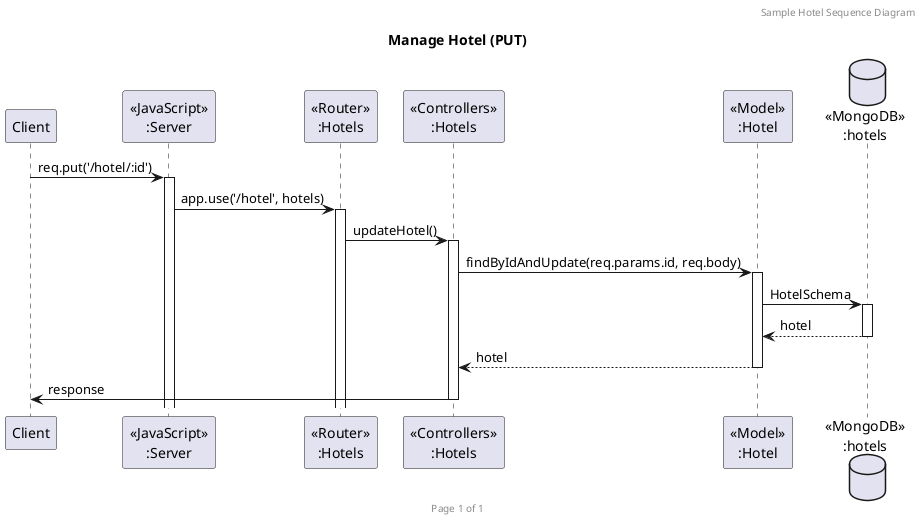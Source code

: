 @startuml Manage Hotel (PUT)

header Sample Hotel Sequence Diagram
footer Page %page% of %lastpage%
title "Manage Hotel (PUT)"

participant "Client" as client
participant "<<JavaScript>>\n:Server" as server
participant "<<Router>>\n:Hotels" as routerHotels
participant "<<Controllers>>\n:Hotels" as controllersHotels
participant "<<Model>>\n:Hotel" as modelHotel
database "<<MongoDB>>\n:hotels" as HotelsDatabase

client -> server ++:req.put('/hotel/:id')
server -> routerHotels ++:app.use('/hotel', hotels)
routerHotels -> controllersHotels ++:updateHotel()
controllersHotels -> modelHotel ++:findByIdAndUpdate(req.params.id, req.body)
modelHotel -> HotelsDatabase ++: HotelSchema
HotelsDatabase --> modelHotel --: hotel
controllersHotels <-- modelHotel --: hotel
controllersHotels -> client --: response

@enduml
